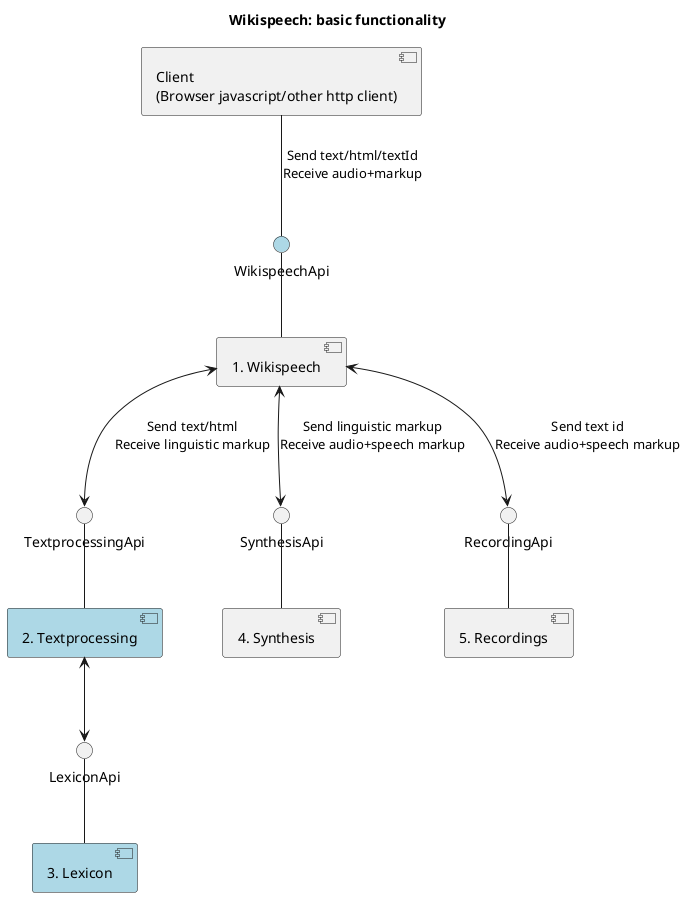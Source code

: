 @startuml

title
Wikispeech: basic functionality
end title

component "Client\n(Browser javascript/other http client)" as Client

component "1. Wikispeech" as Wikispeech
'component "2. NLP" as NLP
component "2. Textprocessing" as Textprocessing #lightblue
url of Textprocessing is [[textprocessing2.svg]]

component "3. Lexicon" as Lexicon #lightblue
url of Lexicon is [[Lexicon.svg]]

component "4. Synthesis" as Synthesis
component "5. Recordings" as Recordings


interface WikispeechApi #lightblue
url of WikispeechApi is [[WikispeechApi.svg]]
'note left: Extended functionality: [[extended.svg]]
'note left: Client sends text/html/markup

'interface NlpApi
interface TextprocessingApi
interface LexiconApi
interface SynthesisApi
interface RecordingApi
'database Recordings

Client -- WikispeechApi : "Send text/html/textId\nReceive audio+markup"
'note right: Client receives markup

WikispeechApi -- Wikispeech

'Wikispeech <--> NlpApi : "Send text/html\nReceive linguistic markup"
'NlpApi -- NLP

Wikispeech <--> TextprocessingApi : "Send text/html\nReceive linguistic markup"



Wikispeech <--> SynthesisApi : "Send linguistic markup\nReceive audio+speech markup"
SynthesisApi -- Synthesis

Wikispeech <--> RecordingApi : "Send text id\nReceive audio+speech markup"
RecordingApi -- Recordings

'NLP <--> TextprocessingApi
'NLP <--> LexiconApi

TextprocessingApi -- Textprocessing
Textprocessing <--> LexiconApi
LexiconApi -- Lexicon


@enduml
